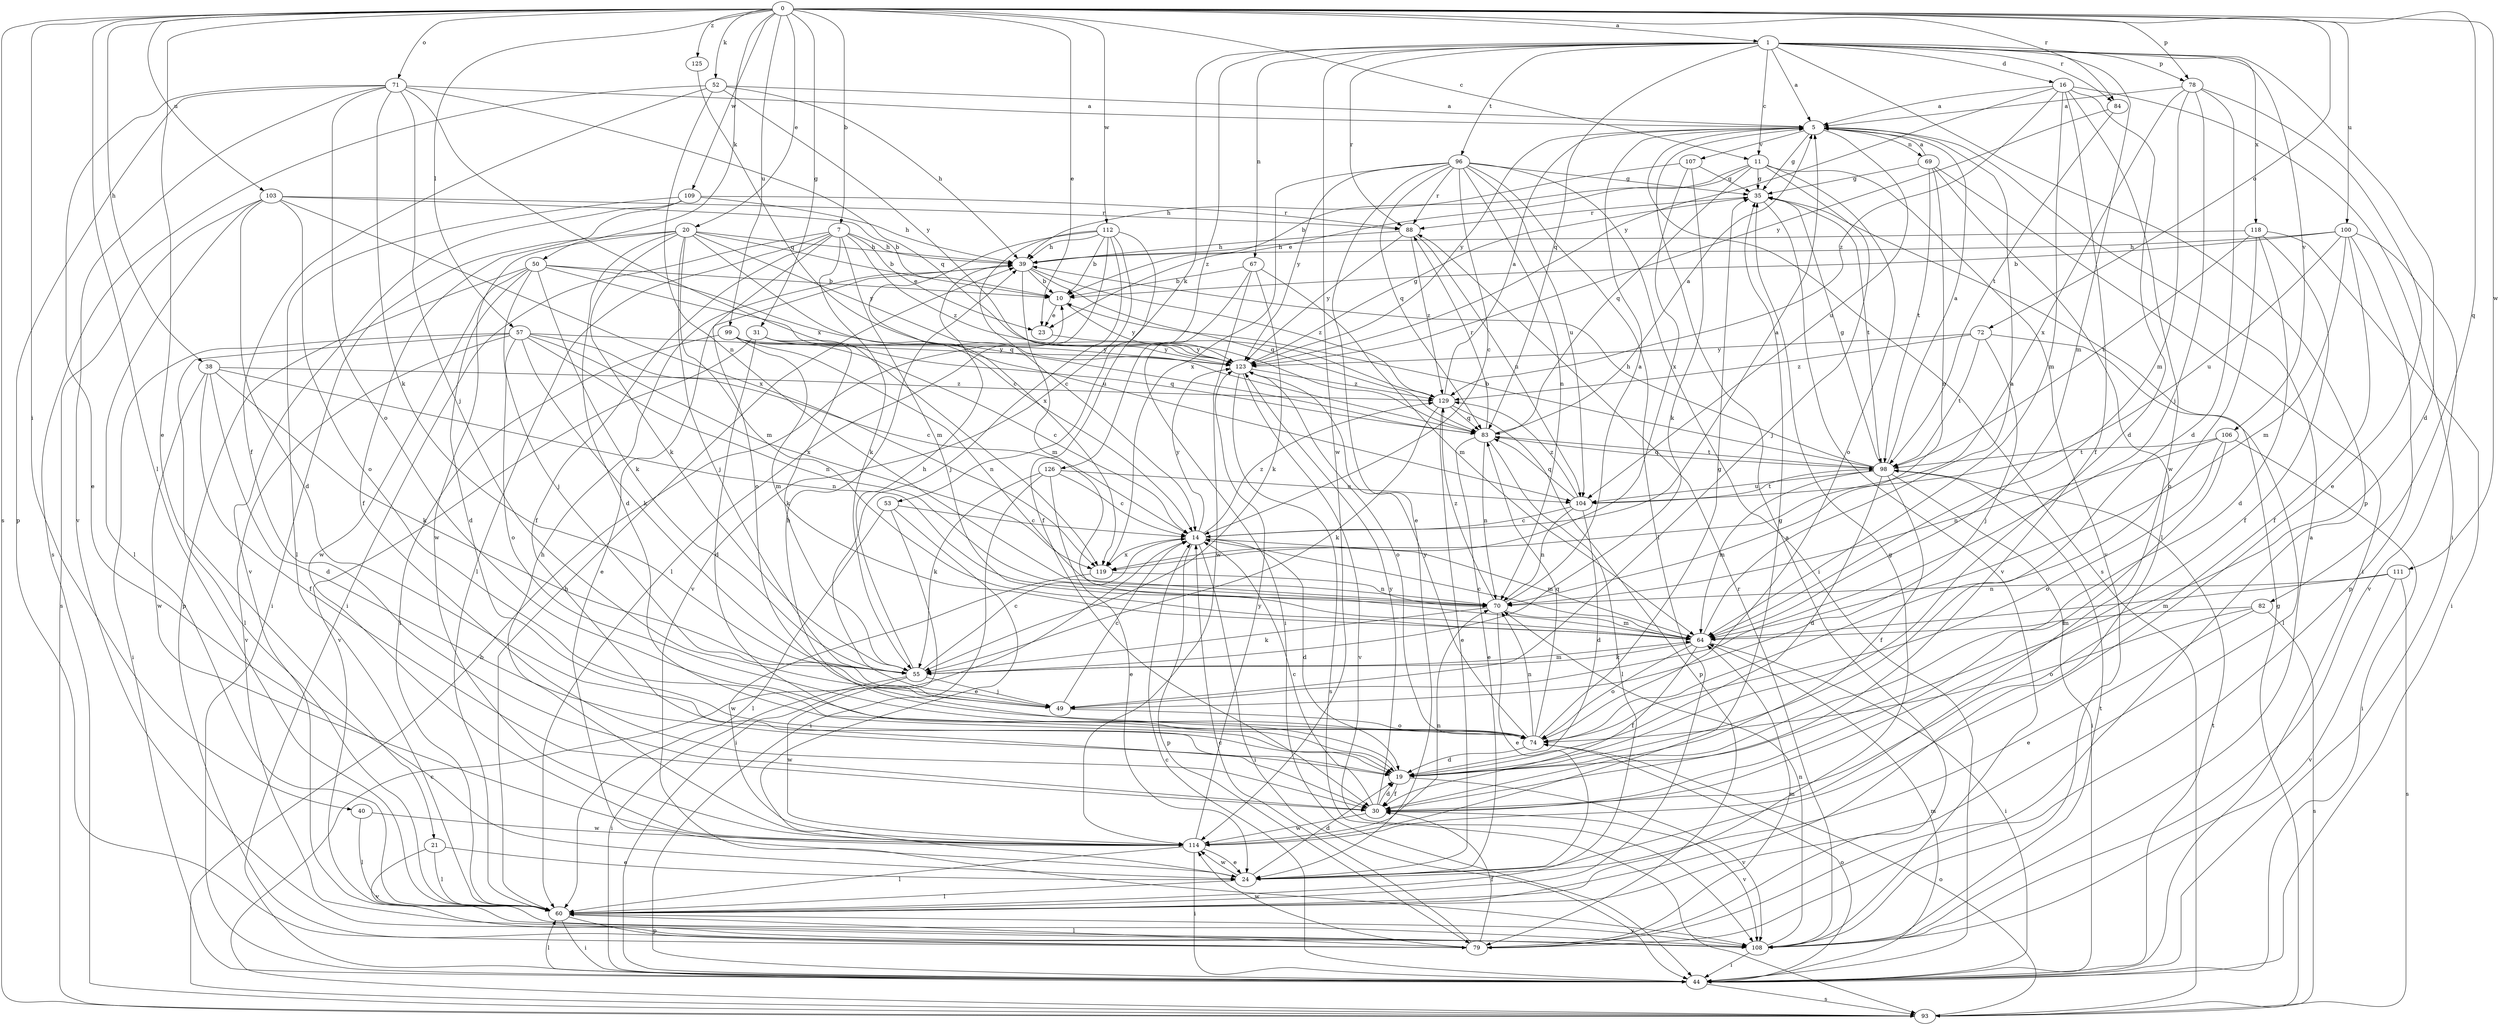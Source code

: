 strict digraph  {
0;
1;
5;
7;
10;
11;
14;
16;
19;
20;
21;
23;
24;
30;
31;
35;
38;
39;
40;
44;
49;
50;
52;
53;
55;
57;
60;
64;
67;
69;
70;
71;
72;
74;
78;
79;
82;
83;
84;
88;
93;
96;
98;
99;
100;
103;
104;
106;
107;
108;
109;
111;
112;
114;
118;
119;
123;
125;
126;
129;
0 -> 1  [label=a];
0 -> 7  [label=b];
0 -> 11  [label=c];
0 -> 20  [label=e];
0 -> 21  [label=e];
0 -> 23  [label=e];
0 -> 31  [label=g];
0 -> 38  [label=h];
0 -> 40  [label=i];
0 -> 50  [label=k];
0 -> 52  [label=k];
0 -> 57  [label=l];
0 -> 60  [label=l];
0 -> 71  [label=o];
0 -> 72  [label=o];
0 -> 78  [label=p];
0 -> 82  [label=q];
0 -> 84  [label=r];
0 -> 93  [label=s];
0 -> 99  [label=u];
0 -> 100  [label=u];
0 -> 103  [label=u];
0 -> 109  [label=w];
0 -> 111  [label=w];
0 -> 112  [label=w];
0 -> 125  [label=z];
1 -> 5  [label=a];
1 -> 11  [label=c];
1 -> 16  [label=d];
1 -> 19  [label=d];
1 -> 53  [label=k];
1 -> 64  [label=m];
1 -> 67  [label=n];
1 -> 78  [label=p];
1 -> 79  [label=p];
1 -> 83  [label=q];
1 -> 84  [label=r];
1 -> 88  [label=r];
1 -> 96  [label=t];
1 -> 106  [label=v];
1 -> 114  [label=w];
1 -> 118  [label=x];
1 -> 126  [label=z];
5 -> 35  [label=g];
5 -> 69  [label=n];
5 -> 93  [label=s];
5 -> 104  [label=u];
5 -> 107  [label=v];
5 -> 123  [label=y];
7 -> 23  [label=e];
7 -> 30  [label=f];
7 -> 39  [label=h];
7 -> 44  [label=i];
7 -> 55  [label=k];
7 -> 60  [label=l];
7 -> 64  [label=m];
7 -> 74  [label=o];
7 -> 129  [label=z];
10 -> 23  [label=e];
10 -> 123  [label=y];
11 -> 10  [label=b];
11 -> 23  [label=e];
11 -> 35  [label=g];
11 -> 49  [label=j];
11 -> 74  [label=o];
11 -> 83  [label=q];
11 -> 108  [label=v];
14 -> 5  [label=a];
14 -> 19  [label=d];
14 -> 44  [label=i];
14 -> 64  [label=m];
14 -> 79  [label=p];
14 -> 119  [label=x];
14 -> 123  [label=y];
14 -> 129  [label=z];
16 -> 5  [label=a];
16 -> 19  [label=d];
16 -> 30  [label=f];
16 -> 44  [label=i];
16 -> 64  [label=m];
16 -> 114  [label=w];
16 -> 123  [label=y];
16 -> 129  [label=z];
19 -> 30  [label=f];
19 -> 39  [label=h];
19 -> 108  [label=v];
20 -> 10  [label=b];
20 -> 14  [label=c];
20 -> 19  [label=d];
20 -> 39  [label=h];
20 -> 44  [label=i];
20 -> 49  [label=j];
20 -> 55  [label=k];
20 -> 64  [label=m];
20 -> 114  [label=w];
20 -> 123  [label=y];
21 -> 24  [label=e];
21 -> 60  [label=l];
21 -> 108  [label=v];
23 -> 123  [label=y];
24 -> 19  [label=d];
24 -> 60  [label=l];
24 -> 114  [label=w];
30 -> 14  [label=c];
30 -> 19  [label=d];
30 -> 108  [label=v];
30 -> 114  [label=w];
30 -> 123  [label=y];
31 -> 19  [label=d];
31 -> 55  [label=k];
31 -> 83  [label=q];
31 -> 108  [label=v];
31 -> 123  [label=y];
35 -> 88  [label=r];
35 -> 98  [label=t];
35 -> 108  [label=v];
38 -> 19  [label=d];
38 -> 30  [label=f];
38 -> 55  [label=k];
38 -> 70  [label=n];
38 -> 114  [label=w];
38 -> 129  [label=z];
39 -> 10  [label=b];
39 -> 24  [label=e];
39 -> 64  [label=m];
39 -> 83  [label=q];
39 -> 129  [label=z];
40 -> 60  [label=l];
40 -> 114  [label=w];
44 -> 14  [label=c];
44 -> 60  [label=l];
44 -> 64  [label=m];
44 -> 74  [label=o];
44 -> 93  [label=s];
44 -> 98  [label=t];
49 -> 14  [label=c];
49 -> 74  [label=o];
50 -> 10  [label=b];
50 -> 19  [label=d];
50 -> 49  [label=j];
50 -> 55  [label=k];
50 -> 79  [label=p];
50 -> 83  [label=q];
50 -> 104  [label=u];
50 -> 114  [label=w];
52 -> 5  [label=a];
52 -> 30  [label=f];
52 -> 39  [label=h];
52 -> 70  [label=n];
52 -> 93  [label=s];
52 -> 123  [label=y];
53 -> 14  [label=c];
53 -> 24  [label=e];
53 -> 44  [label=i];
53 -> 60  [label=l];
55 -> 14  [label=c];
55 -> 39  [label=h];
55 -> 44  [label=i];
55 -> 49  [label=j];
55 -> 64  [label=m];
55 -> 114  [label=w];
57 -> 14  [label=c];
57 -> 44  [label=i];
57 -> 55  [label=k];
57 -> 60  [label=l];
57 -> 70  [label=n];
57 -> 74  [label=o];
57 -> 108  [label=v];
57 -> 119  [label=x];
57 -> 123  [label=y];
60 -> 35  [label=g];
60 -> 39  [label=h];
60 -> 44  [label=i];
60 -> 79  [label=p];
60 -> 108  [label=v];
64 -> 5  [label=a];
64 -> 14  [label=c];
64 -> 30  [label=f];
64 -> 44  [label=i];
64 -> 55  [label=k];
64 -> 74  [label=o];
67 -> 10  [label=b];
67 -> 44  [label=i];
67 -> 55  [label=k];
67 -> 64  [label=m];
67 -> 114  [label=w];
69 -> 5  [label=a];
69 -> 35  [label=g];
69 -> 44  [label=i];
69 -> 60  [label=l];
69 -> 70  [label=n];
69 -> 98  [label=t];
70 -> 5  [label=a];
70 -> 24  [label=e];
70 -> 55  [label=k];
70 -> 64  [label=m];
70 -> 129  [label=z];
71 -> 5  [label=a];
71 -> 24  [label=e];
71 -> 49  [label=j];
71 -> 55  [label=k];
71 -> 74  [label=o];
71 -> 79  [label=p];
71 -> 83  [label=q];
71 -> 108  [label=v];
71 -> 119  [label=x];
72 -> 49  [label=j];
72 -> 60  [label=l];
72 -> 98  [label=t];
72 -> 123  [label=y];
72 -> 129  [label=z];
74 -> 19  [label=d];
74 -> 35  [label=g];
74 -> 70  [label=n];
74 -> 83  [label=q];
74 -> 123  [label=y];
78 -> 5  [label=a];
78 -> 19  [label=d];
78 -> 24  [label=e];
78 -> 49  [label=j];
78 -> 64  [label=m];
78 -> 119  [label=x];
79 -> 5  [label=a];
79 -> 14  [label=c];
79 -> 30  [label=f];
79 -> 60  [label=l];
79 -> 64  [label=m];
79 -> 114  [label=w];
82 -> 24  [label=e];
82 -> 64  [label=m];
82 -> 74  [label=o];
82 -> 93  [label=s];
83 -> 5  [label=a];
83 -> 24  [label=e];
83 -> 60  [label=l];
83 -> 70  [label=n];
83 -> 88  [label=r];
83 -> 98  [label=t];
84 -> 98  [label=t];
84 -> 123  [label=y];
88 -> 39  [label=h];
88 -> 104  [label=u];
88 -> 123  [label=y];
88 -> 129  [label=z];
93 -> 10  [label=b];
93 -> 14  [label=c];
93 -> 35  [label=g];
93 -> 74  [label=o];
96 -> 14  [label=c];
96 -> 24  [label=e];
96 -> 35  [label=g];
96 -> 44  [label=i];
96 -> 60  [label=l];
96 -> 70  [label=n];
96 -> 83  [label=q];
96 -> 88  [label=r];
96 -> 104  [label=u];
96 -> 119  [label=x];
96 -> 123  [label=y];
98 -> 5  [label=a];
98 -> 10  [label=b];
98 -> 19  [label=d];
98 -> 30  [label=f];
98 -> 35  [label=g];
98 -> 39  [label=h];
98 -> 44  [label=i];
98 -> 64  [label=m];
98 -> 83  [label=q];
98 -> 104  [label=u];
99 -> 14  [label=c];
99 -> 60  [label=l];
99 -> 64  [label=m];
99 -> 70  [label=n];
99 -> 123  [label=y];
100 -> 10  [label=b];
100 -> 30  [label=f];
100 -> 39  [label=h];
100 -> 64  [label=m];
100 -> 79  [label=p];
100 -> 104  [label=u];
100 -> 108  [label=v];
103 -> 10  [label=b];
103 -> 19  [label=d];
103 -> 60  [label=l];
103 -> 74  [label=o];
103 -> 88  [label=r];
103 -> 93  [label=s];
103 -> 119  [label=x];
104 -> 14  [label=c];
104 -> 19  [label=d];
104 -> 70  [label=n];
104 -> 83  [label=q];
104 -> 98  [label=t];
104 -> 129  [label=z];
106 -> 30  [label=f];
106 -> 44  [label=i];
106 -> 70  [label=n];
106 -> 74  [label=o];
106 -> 98  [label=t];
107 -> 35  [label=g];
107 -> 39  [label=h];
107 -> 55  [label=k];
107 -> 119  [label=x];
108 -> 5  [label=a];
108 -> 44  [label=i];
108 -> 70  [label=n];
108 -> 88  [label=r];
108 -> 98  [label=t];
109 -> 30  [label=f];
109 -> 39  [label=h];
109 -> 60  [label=l];
109 -> 88  [label=r];
109 -> 108  [label=v];
111 -> 64  [label=m];
111 -> 70  [label=n];
111 -> 93  [label=s];
111 -> 108  [label=v];
112 -> 10  [label=b];
112 -> 14  [label=c];
112 -> 30  [label=f];
112 -> 39  [label=h];
112 -> 49  [label=j];
112 -> 60  [label=l];
112 -> 108  [label=v];
112 -> 119  [label=x];
114 -> 24  [label=e];
114 -> 35  [label=g];
114 -> 39  [label=h];
114 -> 44  [label=i];
114 -> 60  [label=l];
114 -> 70  [label=n];
114 -> 123  [label=y];
118 -> 19  [label=d];
118 -> 30  [label=f];
118 -> 39  [label=h];
118 -> 44  [label=i];
118 -> 74  [label=o];
118 -> 98  [label=t];
119 -> 70  [label=n];
119 -> 114  [label=w];
123 -> 35  [label=g];
123 -> 74  [label=o];
123 -> 93  [label=s];
123 -> 108  [label=v];
123 -> 129  [label=z];
125 -> 83  [label=q];
126 -> 14  [label=c];
126 -> 24  [label=e];
126 -> 44  [label=i];
126 -> 55  [label=k];
126 -> 104  [label=u];
129 -> 5  [label=a];
129 -> 24  [label=e];
129 -> 55  [label=k];
129 -> 79  [label=p];
129 -> 83  [label=q];
}
